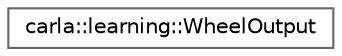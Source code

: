 digraph "类继承关系图"
{
 // INTERACTIVE_SVG=YES
 // LATEX_PDF_SIZE
  bgcolor="transparent";
  edge [fontname=Helvetica,fontsize=10,labelfontname=Helvetica,labelfontsize=10];
  node [fontname=Helvetica,fontsize=10,shape=box,height=0.2,width=0.4];
  rankdir="LR";
  Node0 [id="Node000000",label="carla::learning::WheelOutput",height=0.2,width=0.4,color="grey40", fillcolor="white", style="filled",URL="$de/dec/structcarla_1_1learning_1_1WheelOutput.html",tooltip=" "];
}
